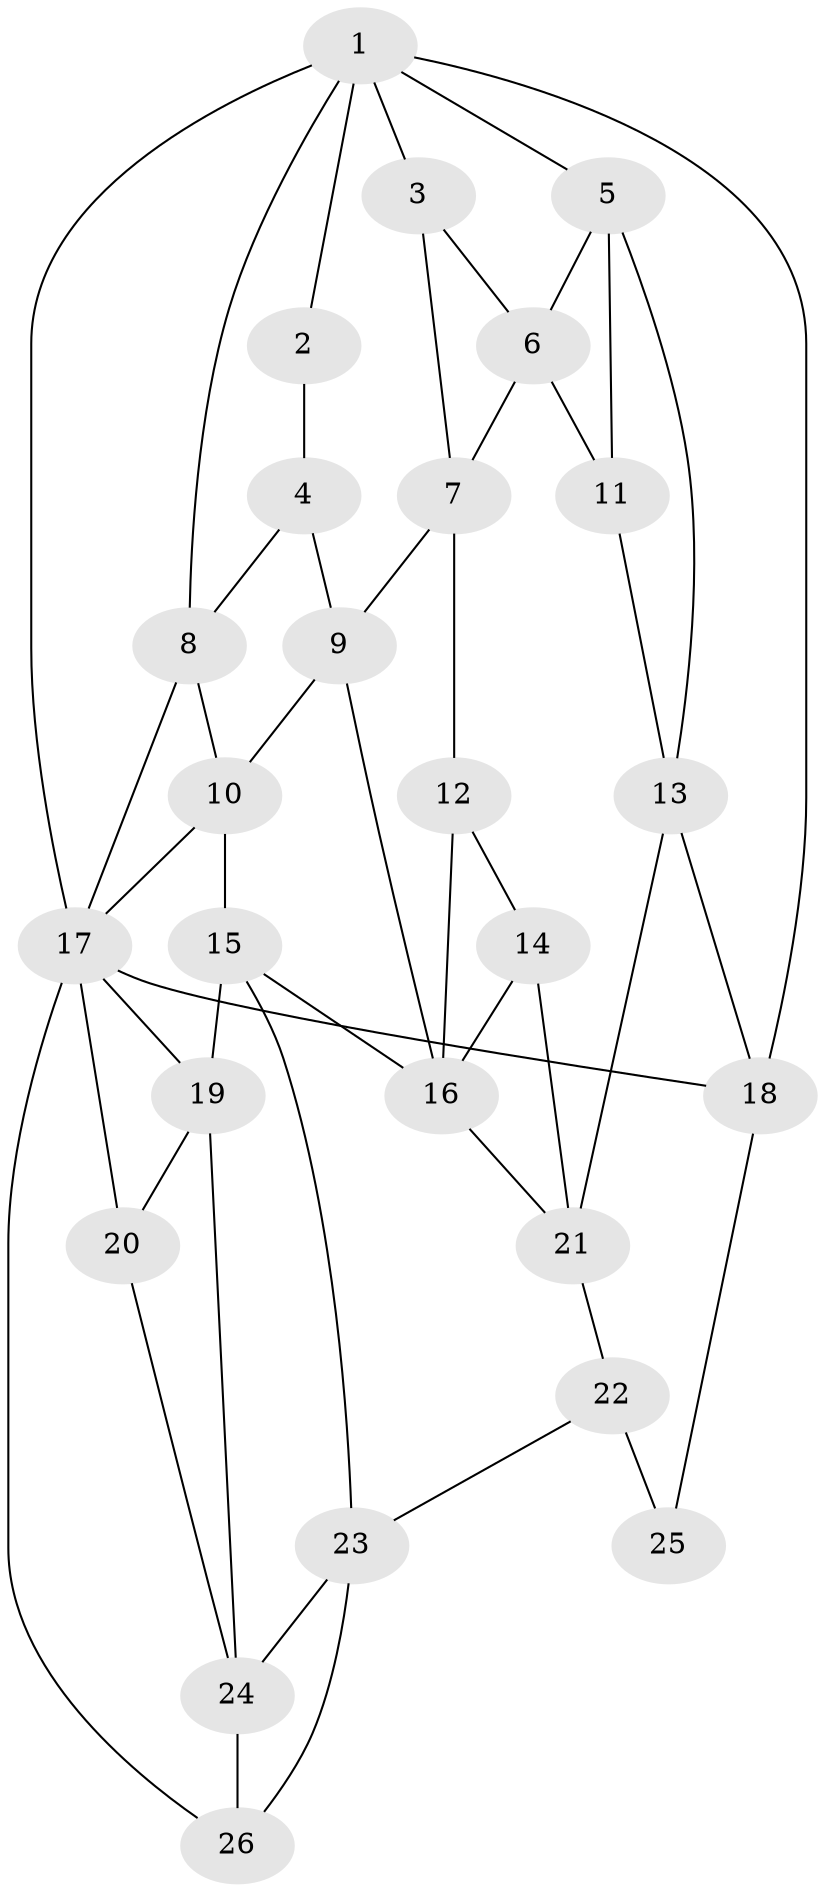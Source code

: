 // original degree distribution, {3: 0.038461538461538464, 5: 0.46153846153846156, 6: 0.23076923076923078, 4: 0.2692307692307692}
// Generated by graph-tools (version 1.1) at 2025/27/03/09/25 03:27:04]
// undirected, 26 vertices, 49 edges
graph export_dot {
graph [start="1"]
  node [color=gray90,style=filled];
  1;
  2;
  3;
  4;
  5;
  6;
  7;
  8;
  9;
  10;
  11;
  12;
  13;
  14;
  15;
  16;
  17;
  18;
  19;
  20;
  21;
  22;
  23;
  24;
  25;
  26;
  1 -- 2 [weight=1.0];
  1 -- 3 [weight=1.0];
  1 -- 5 [weight=1.0];
  1 -- 8 [weight=1.0];
  1 -- 17 [weight=1.0];
  1 -- 18 [weight=1.0];
  2 -- 4 [weight=2.0];
  3 -- 6 [weight=1.0];
  3 -- 7 [weight=1.0];
  4 -- 8 [weight=1.0];
  4 -- 9 [weight=1.0];
  5 -- 6 [weight=1.0];
  5 -- 11 [weight=1.0];
  5 -- 13 [weight=1.0];
  6 -- 7 [weight=1.0];
  6 -- 11 [weight=1.0];
  7 -- 9 [weight=1.0];
  7 -- 12 [weight=1.0];
  8 -- 10 [weight=1.0];
  8 -- 17 [weight=1.0];
  9 -- 10 [weight=1.0];
  9 -- 16 [weight=1.0];
  10 -- 15 [weight=1.0];
  10 -- 17 [weight=1.0];
  11 -- 13 [weight=1.0];
  12 -- 14 [weight=1.0];
  12 -- 16 [weight=1.0];
  13 -- 18 [weight=1.0];
  13 -- 21 [weight=1.0];
  14 -- 16 [weight=2.0];
  14 -- 21 [weight=1.0];
  15 -- 16 [weight=1.0];
  15 -- 19 [weight=1.0];
  15 -- 23 [weight=1.0];
  16 -- 21 [weight=1.0];
  17 -- 18 [weight=1.0];
  17 -- 19 [weight=1.0];
  17 -- 20 [weight=1.0];
  17 -- 26 [weight=1.0];
  18 -- 25 [weight=2.0];
  19 -- 20 [weight=1.0];
  19 -- 24 [weight=1.0];
  20 -- 24 [weight=1.0];
  21 -- 22 [weight=1.0];
  22 -- 23 [weight=1.0];
  22 -- 25 [weight=2.0];
  23 -- 24 [weight=1.0];
  23 -- 26 [weight=1.0];
  24 -- 26 [weight=1.0];
}
